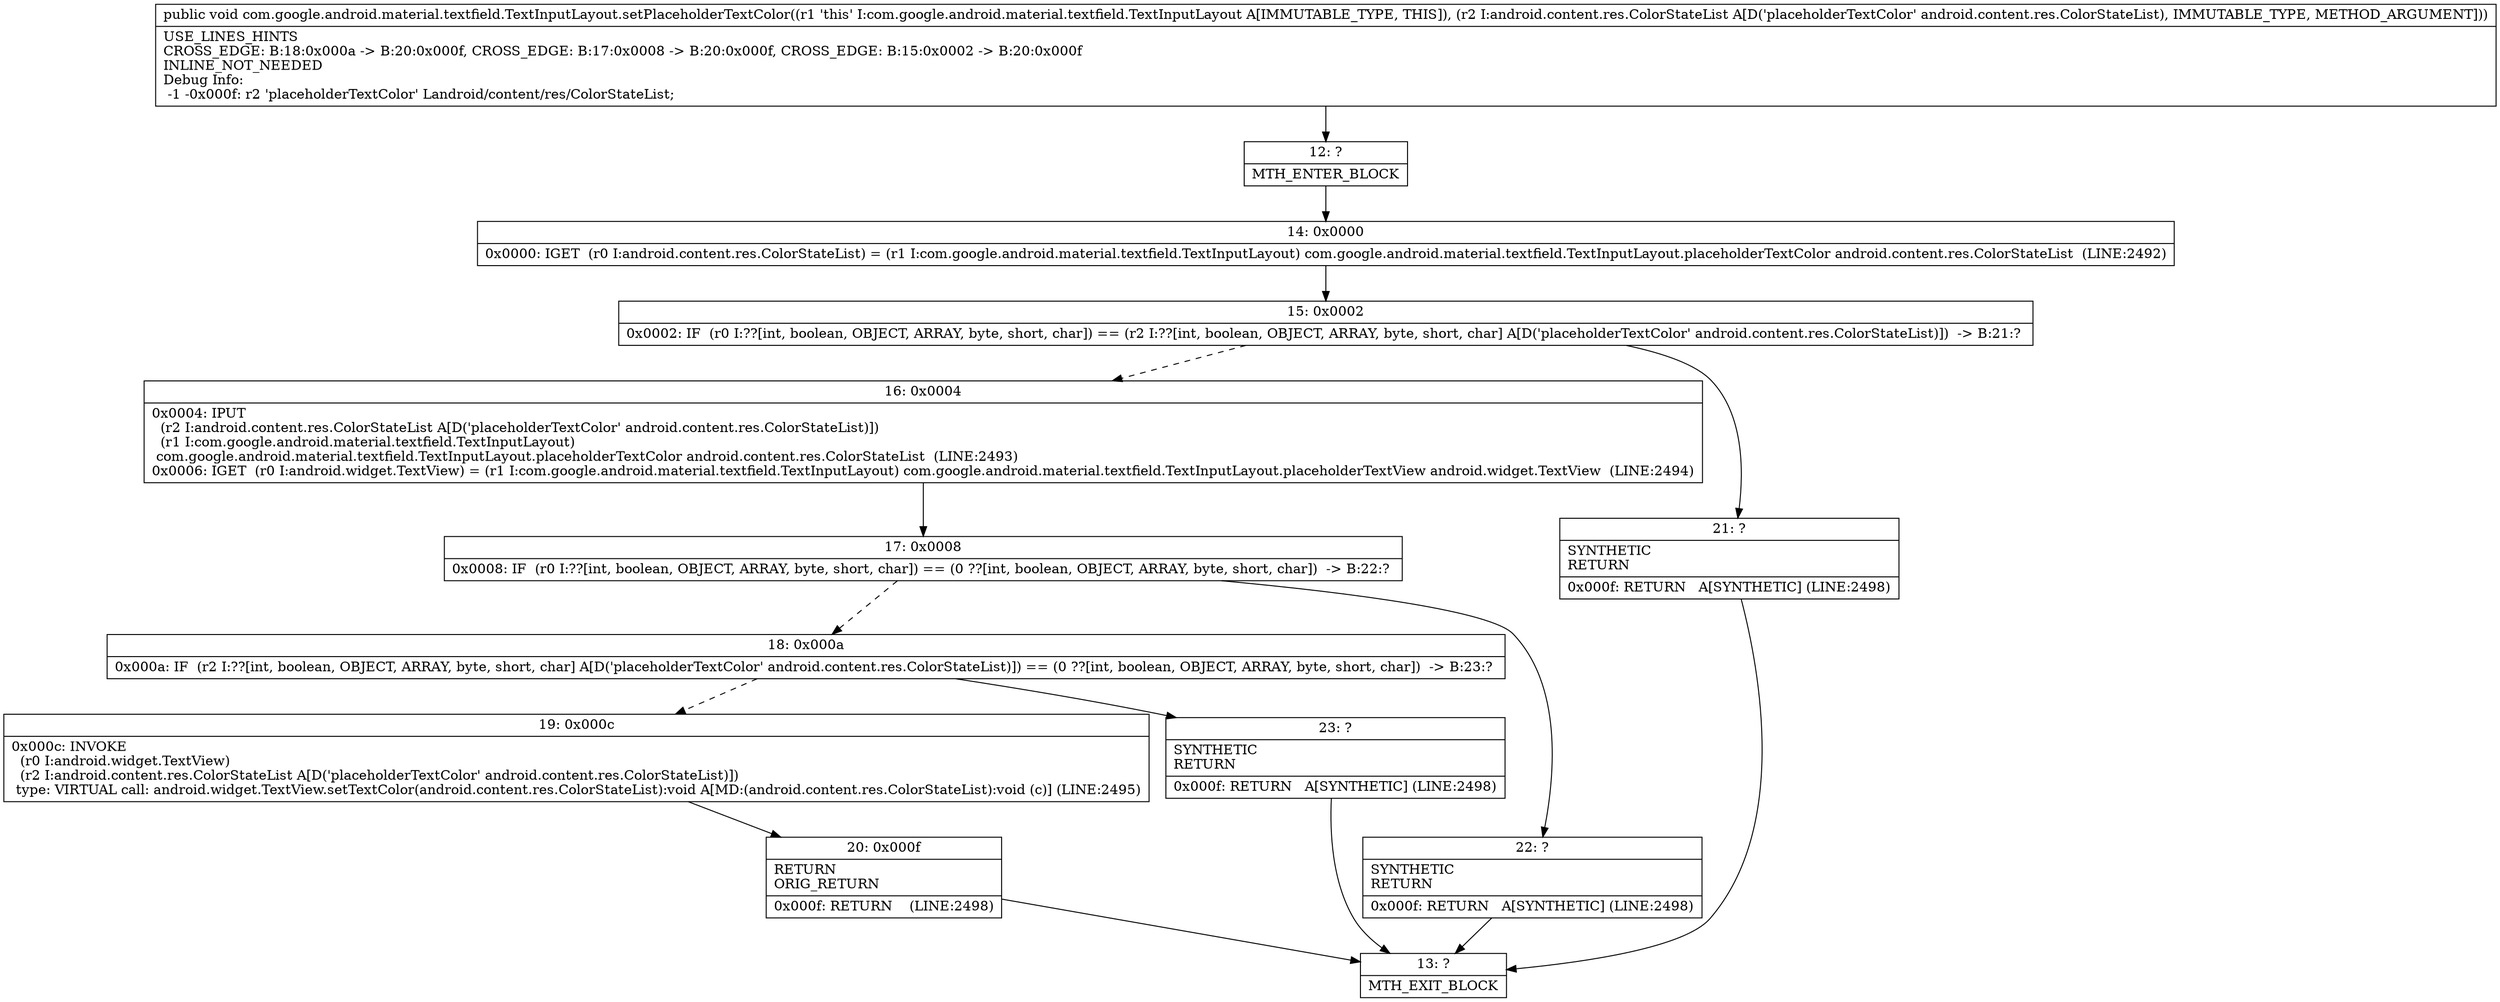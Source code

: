 digraph "CFG forcom.google.android.material.textfield.TextInputLayout.setPlaceholderTextColor(Landroid\/content\/res\/ColorStateList;)V" {
Node_12 [shape=record,label="{12\:\ ?|MTH_ENTER_BLOCK\l}"];
Node_14 [shape=record,label="{14\:\ 0x0000|0x0000: IGET  (r0 I:android.content.res.ColorStateList) = (r1 I:com.google.android.material.textfield.TextInputLayout) com.google.android.material.textfield.TextInputLayout.placeholderTextColor android.content.res.ColorStateList  (LINE:2492)\l}"];
Node_15 [shape=record,label="{15\:\ 0x0002|0x0002: IF  (r0 I:??[int, boolean, OBJECT, ARRAY, byte, short, char]) == (r2 I:??[int, boolean, OBJECT, ARRAY, byte, short, char] A[D('placeholderTextColor' android.content.res.ColorStateList)])  \-\> B:21:? \l}"];
Node_16 [shape=record,label="{16\:\ 0x0004|0x0004: IPUT  \l  (r2 I:android.content.res.ColorStateList A[D('placeholderTextColor' android.content.res.ColorStateList)])\l  (r1 I:com.google.android.material.textfield.TextInputLayout)\l com.google.android.material.textfield.TextInputLayout.placeholderTextColor android.content.res.ColorStateList  (LINE:2493)\l0x0006: IGET  (r0 I:android.widget.TextView) = (r1 I:com.google.android.material.textfield.TextInputLayout) com.google.android.material.textfield.TextInputLayout.placeholderTextView android.widget.TextView  (LINE:2494)\l}"];
Node_17 [shape=record,label="{17\:\ 0x0008|0x0008: IF  (r0 I:??[int, boolean, OBJECT, ARRAY, byte, short, char]) == (0 ??[int, boolean, OBJECT, ARRAY, byte, short, char])  \-\> B:22:? \l}"];
Node_18 [shape=record,label="{18\:\ 0x000a|0x000a: IF  (r2 I:??[int, boolean, OBJECT, ARRAY, byte, short, char] A[D('placeholderTextColor' android.content.res.ColorStateList)]) == (0 ??[int, boolean, OBJECT, ARRAY, byte, short, char])  \-\> B:23:? \l}"];
Node_19 [shape=record,label="{19\:\ 0x000c|0x000c: INVOKE  \l  (r0 I:android.widget.TextView)\l  (r2 I:android.content.res.ColorStateList A[D('placeholderTextColor' android.content.res.ColorStateList)])\l type: VIRTUAL call: android.widget.TextView.setTextColor(android.content.res.ColorStateList):void A[MD:(android.content.res.ColorStateList):void (c)] (LINE:2495)\l}"];
Node_20 [shape=record,label="{20\:\ 0x000f|RETURN\lORIG_RETURN\l|0x000f: RETURN    (LINE:2498)\l}"];
Node_13 [shape=record,label="{13\:\ ?|MTH_EXIT_BLOCK\l}"];
Node_23 [shape=record,label="{23\:\ ?|SYNTHETIC\lRETURN\l|0x000f: RETURN   A[SYNTHETIC] (LINE:2498)\l}"];
Node_22 [shape=record,label="{22\:\ ?|SYNTHETIC\lRETURN\l|0x000f: RETURN   A[SYNTHETIC] (LINE:2498)\l}"];
Node_21 [shape=record,label="{21\:\ ?|SYNTHETIC\lRETURN\l|0x000f: RETURN   A[SYNTHETIC] (LINE:2498)\l}"];
MethodNode[shape=record,label="{public void com.google.android.material.textfield.TextInputLayout.setPlaceholderTextColor((r1 'this' I:com.google.android.material.textfield.TextInputLayout A[IMMUTABLE_TYPE, THIS]), (r2 I:android.content.res.ColorStateList A[D('placeholderTextColor' android.content.res.ColorStateList), IMMUTABLE_TYPE, METHOD_ARGUMENT]))  | USE_LINES_HINTS\lCROSS_EDGE: B:18:0x000a \-\> B:20:0x000f, CROSS_EDGE: B:17:0x0008 \-\> B:20:0x000f, CROSS_EDGE: B:15:0x0002 \-\> B:20:0x000f\lINLINE_NOT_NEEDED\lDebug Info:\l  \-1 \-0x000f: r2 'placeholderTextColor' Landroid\/content\/res\/ColorStateList;\l}"];
MethodNode -> Node_12;Node_12 -> Node_14;
Node_14 -> Node_15;
Node_15 -> Node_16[style=dashed];
Node_15 -> Node_21;
Node_16 -> Node_17;
Node_17 -> Node_18[style=dashed];
Node_17 -> Node_22;
Node_18 -> Node_19[style=dashed];
Node_18 -> Node_23;
Node_19 -> Node_20;
Node_20 -> Node_13;
Node_23 -> Node_13;
Node_22 -> Node_13;
Node_21 -> Node_13;
}

